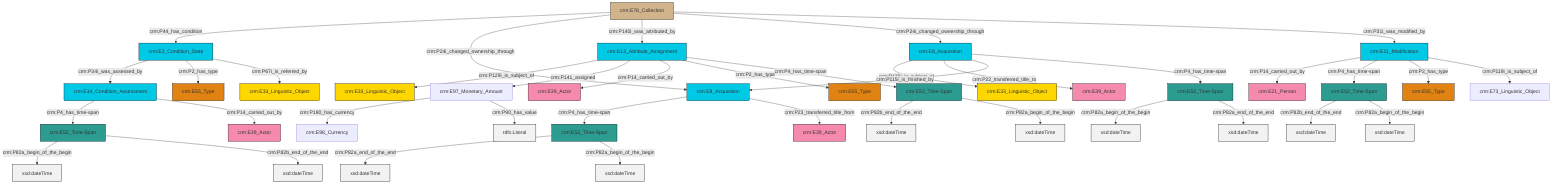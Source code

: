 graph TD
classDef Literal fill:#f2f2f2,stroke:#000000;
classDef CRM_Entity fill:#FFFFFF,stroke:#000000;
classDef Temporal_Entity fill:#00C9E6, stroke:#000000;
classDef Type fill:#E18312, stroke:#000000;
classDef Time-Span fill:#2C9C91, stroke:#000000;
classDef Appellation fill:#FFEB7F, stroke:#000000;
classDef Place fill:#008836, stroke:#000000;
classDef Persistent_Item fill:#B266B2, stroke:#000000;
classDef Conceptual_Object fill:#FFD700, stroke:#000000;
classDef Physical_Thing fill:#D2B48C, stroke:#000000;
classDef Actor fill:#f58aad, stroke:#000000;
classDef PC_Classes fill:#4ce600, stroke:#000000;
classDef Multi fill:#cccccc,stroke:#000000;

4["crm:E11_Modification"]:::Temporal_Entity -->|crm:P14_carried_out_by| 5["crm:E21_Person"]:::Actor
6["crm:E52_Time-Span"]:::Time-Span -->|crm:P82a_end_of_the_end| 7[xsd:dateTime]:::Literal
8["crm:E13_Attribute_Assignment"]:::Temporal_Entity -->|crm:P129i_is_subject_of| 9["crm:E33_Linguistic_Object"]:::Conceptual_Object
4["crm:E11_Modification"]:::Temporal_Entity -->|crm:P4_has_time-span| 10["crm:E52_Time-Span"]:::Time-Span
13["crm:E8_Acquisition"]:::Temporal_Entity -->|crm:P129i_is_subject_of| 14["crm:E33_Linguistic_Object"]:::Conceptual_Object
16["crm:E52_Time-Span"]:::Time-Span -->|crm:P82a_begin_of_the_begin| 17[xsd:dateTime]:::Literal
0["crm:E78_Collection"]:::Physical_Thing -->|crm:P44_has_condition| 19["crm:E3_Condition_State"]:::Temporal_Entity
16["crm:E52_Time-Span"]:::Time-Span -->|crm:P82a_end_of_the_end| 20[xsd:dateTime]:::Literal
21["crm:E52_Time-Span"]:::Time-Span -->|crm:P82a_begin_of_the_begin| 22[xsd:dateTime]:::Literal
0["crm:E78_Collection"]:::Physical_Thing -->|crm:P24i_changed_ownership_through| 25["crm:E8_Acquisition"]:::Temporal_Entity
26["crm:E97_Monetary_Amount"]:::Default -->|crm:P180_has_currency| 27["crm:E98_Currency"]:::Default
13["crm:E8_Acquisition"]:::Temporal_Entity -->|crm:P22_transferred_title_to| 28["crm:E39_Actor"]:::Actor
10["crm:E52_Time-Span"]:::Time-Span -->|crm:P82b_end_of_the_end| 32[xsd:dateTime]:::Literal
41["crm:E52_Time-Span"]:::Time-Span -->|crm:P82b_end_of_the_end| 42[xsd:dateTime]:::Literal
25["crm:E8_Acquisition"]:::Temporal_Entity -->|crm:P4_has_time-span| 6["crm:E52_Time-Span"]:::Time-Span
19["crm:E3_Condition_State"]:::Temporal_Entity -->|crm:P34i_was_assessed_by| 47["crm:E14_Condition_Assessment"]:::Temporal_Entity
25["crm:E8_Acquisition"]:::Temporal_Entity -->|crm:P23_transferred_title_from| 11["crm:E39_Actor"]:::Actor
4["crm:E11_Modification"]:::Temporal_Entity -->|crm:P2_has_type| 48["crm:E55_Type"]:::Type
8["crm:E13_Attribute_Assignment"]:::Temporal_Entity -->|crm:P141_assigned| 26["crm:E97_Monetary_Amount"]:::Default
8["crm:E13_Attribute_Assignment"]:::Temporal_Entity -->|crm:P14_carried_out_by| 33["crm:E39_Actor"]:::Actor
13["crm:E8_Acquisition"]:::Temporal_Entity -->|crm:P115i_is_finished_by| 25["crm:E8_Acquisition"]:::Temporal_Entity
0["crm:E78_Collection"]:::Physical_Thing -->|crm:P140i_was_attributed_by| 8["crm:E13_Attribute_Assignment"]:::Temporal_Entity
47["crm:E14_Condition_Assessment"]:::Temporal_Entity -->|crm:P4_has_time-span| 21["crm:E52_Time-Span"]:::Time-Span
19["crm:E3_Condition_State"]:::Temporal_Entity -->|crm:P2_has_type| 49["crm:E55_Type"]:::Type
4["crm:E11_Modification"]:::Temporal_Entity -->|crm:P119i_is_subject_of| 38["crm:E73_Linguistic_Object"]:::Default
8["crm:E13_Attribute_Assignment"]:::Temporal_Entity -->|crm:P2_has_type| 45["crm:E55_Type"]:::Type
21["crm:E52_Time-Span"]:::Time-Span -->|crm:P82b_end_of_the_end| 51[xsd:dateTime]:::Literal
26["crm:E97_Monetary_Amount"]:::Default -->|crm:P90_has_value| 54[rdfs:Literal]:::Literal
0["crm:E78_Collection"]:::Physical_Thing -->|crm:P24i_changed_ownership_through| 13["crm:E8_Acquisition"]:::Temporal_Entity
6["crm:E52_Time-Span"]:::Time-Span -->|crm:P82a_begin_of_the_begin| 57[xsd:dateTime]:::Literal
10["crm:E52_Time-Span"]:::Time-Span -->|crm:P82a_begin_of_the_begin| 58[xsd:dateTime]:::Literal
47["crm:E14_Condition_Assessment"]:::Temporal_Entity -->|crm:P14_carried_out_by| 2["crm:E39_Actor"]:::Actor
0["crm:E78_Collection"]:::Physical_Thing -->|crm:P31i_was_modified_by| 4["crm:E11_Modification"]:::Temporal_Entity
41["crm:E52_Time-Span"]:::Time-Span -->|crm:P82a_begin_of_the_begin| 60[xsd:dateTime]:::Literal
19["crm:E3_Condition_State"]:::Temporal_Entity -->|crm:P67i_is_referred_by| 35["crm:E33_Linguistic_Object"]:::Conceptual_Object
8["crm:E13_Attribute_Assignment"]:::Temporal_Entity -->|crm:P4_has_time-span| 41["crm:E52_Time-Span"]:::Time-Span
13["crm:E8_Acquisition"]:::Temporal_Entity -->|crm:P4_has_time-span| 16["crm:E52_Time-Span"]:::Time-Span